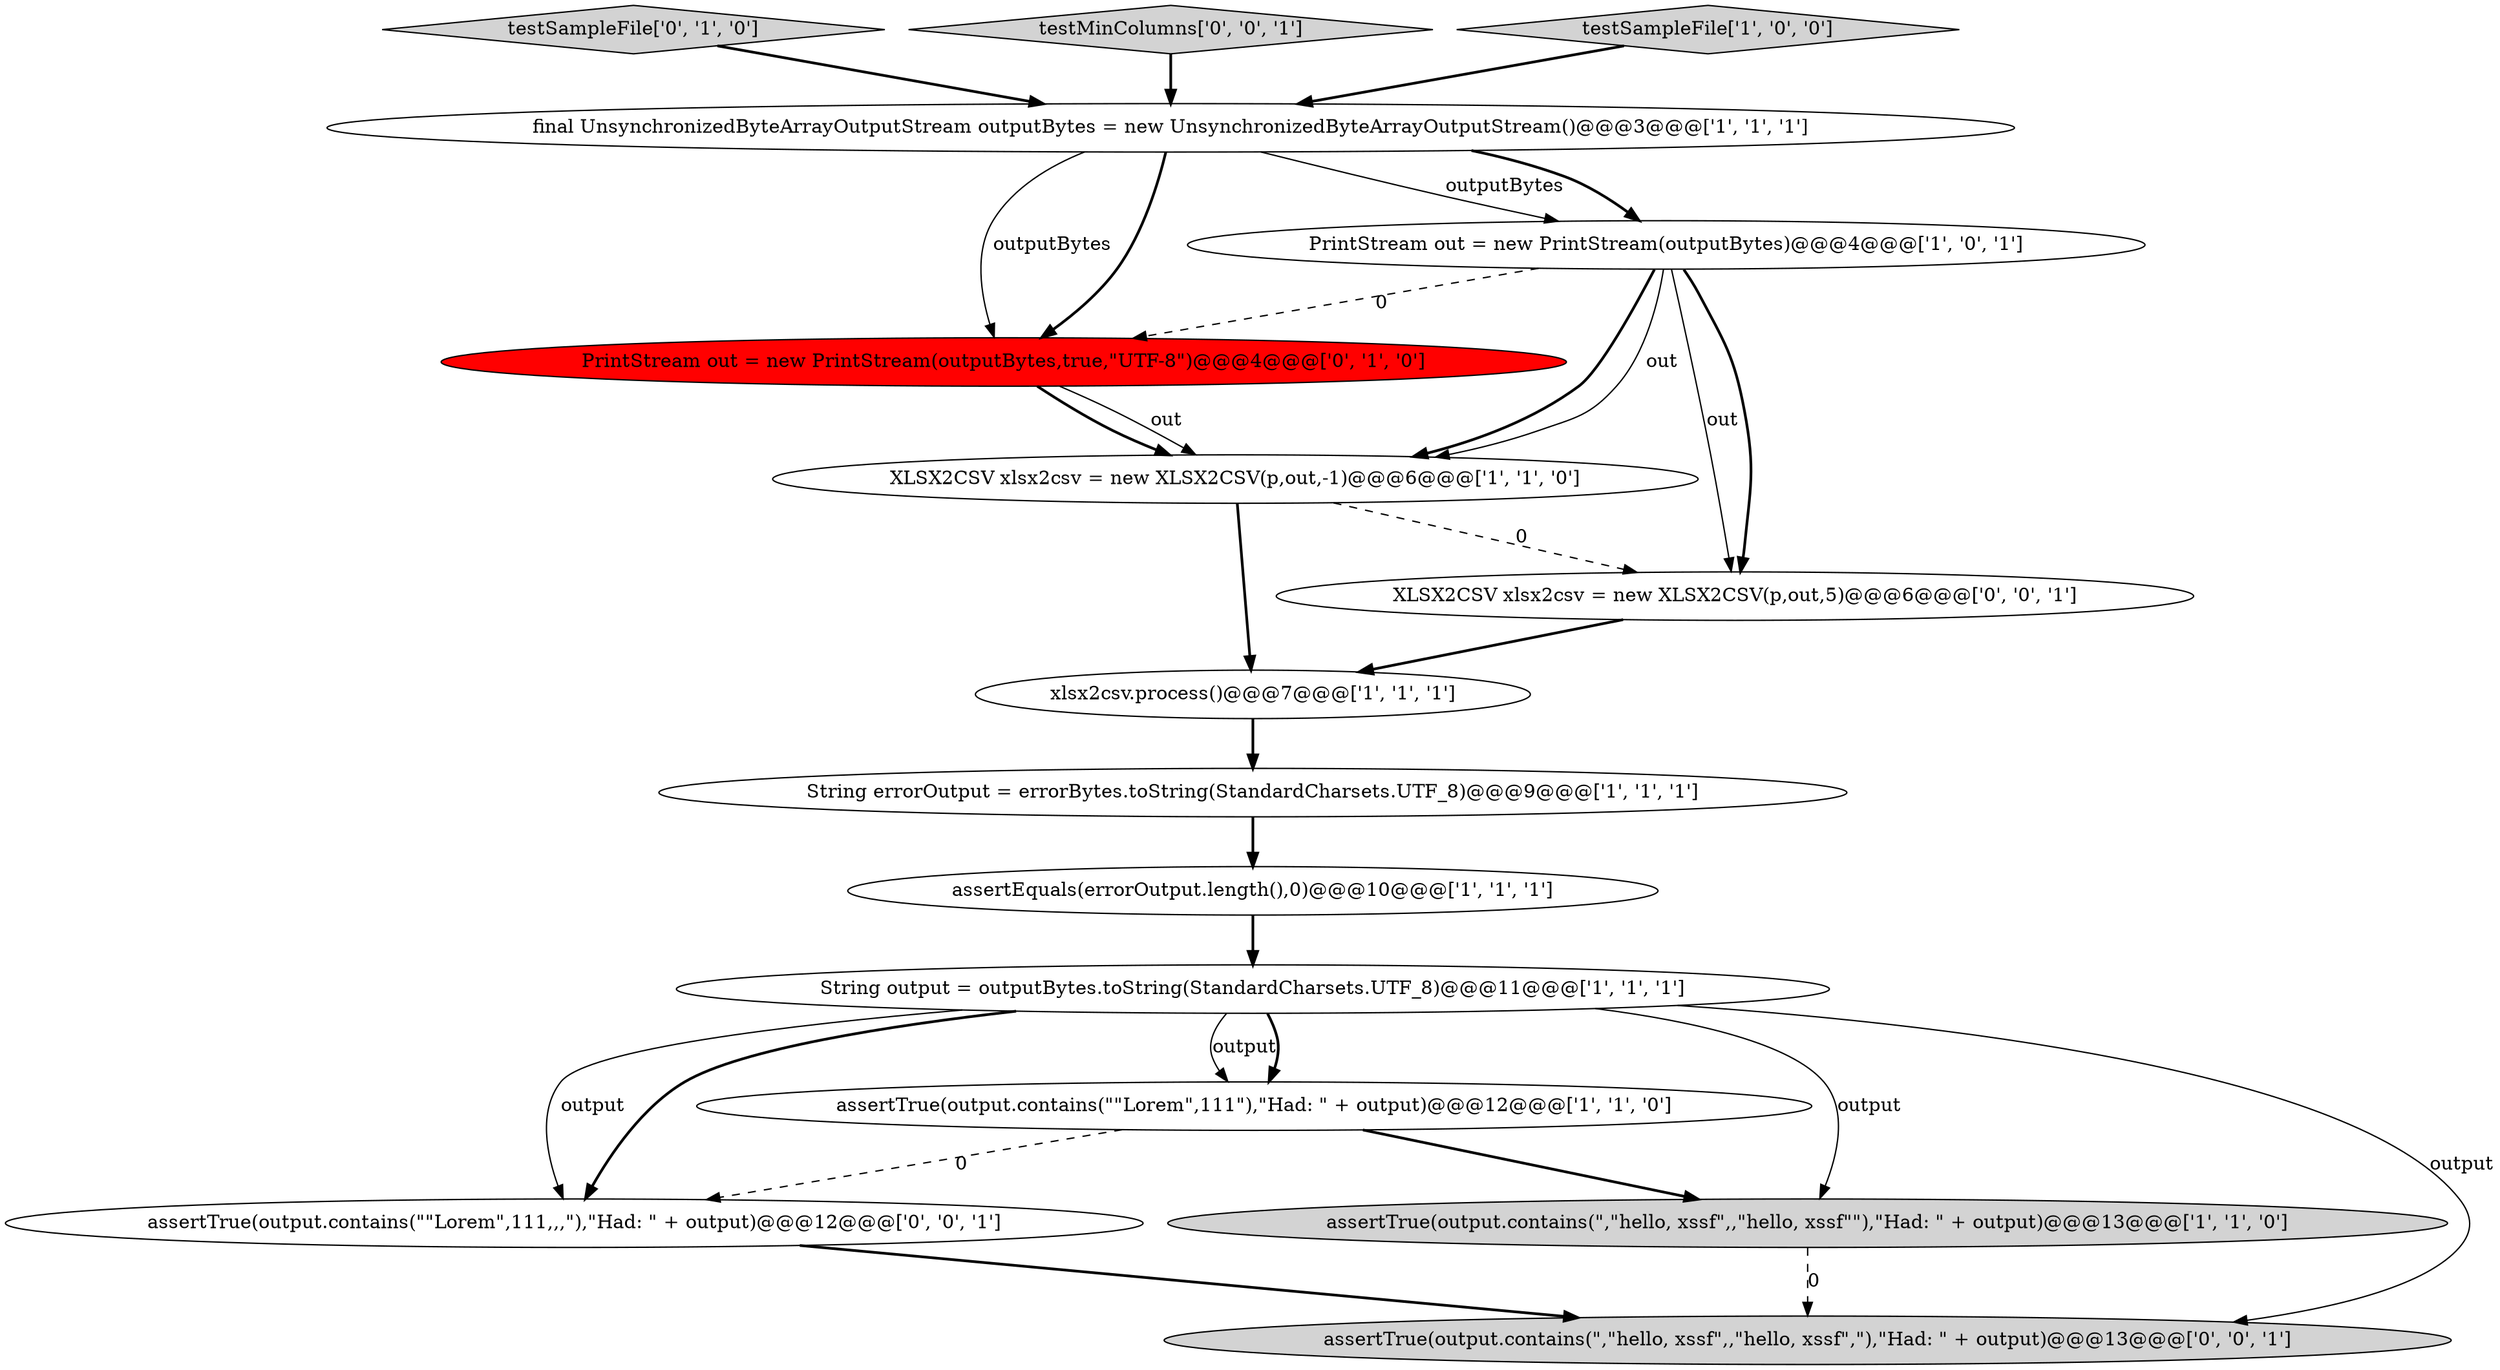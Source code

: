 digraph {
2 [style = filled, label = "PrintStream out = new PrintStream(outputBytes)@@@4@@@['1', '0', '1']", fillcolor = white, shape = ellipse image = "AAA0AAABBB1BBB"];
9 [style = filled, label = "assertEquals(errorOutput.length(),0)@@@10@@@['1', '1', '1']", fillcolor = white, shape = ellipse image = "AAA0AAABBB1BBB"];
12 [style = filled, label = "assertTrue(output.contains(\"\"Lorem\",111,,,\"),\"Had: \" + output)@@@12@@@['0', '0', '1']", fillcolor = white, shape = ellipse image = "AAA0AAABBB3BBB"];
13 [style = filled, label = "assertTrue(output.contains(\",\"hello, xssf\",,\"hello, xssf\",\"),\"Had: \" + output)@@@13@@@['0', '0', '1']", fillcolor = lightgray, shape = ellipse image = "AAA0AAABBB3BBB"];
14 [style = filled, label = "XLSX2CSV xlsx2csv = new XLSX2CSV(p,out,5)@@@6@@@['0', '0', '1']", fillcolor = white, shape = ellipse image = "AAA0AAABBB3BBB"];
10 [style = filled, label = "PrintStream out = new PrintStream(outputBytes,true,\"UTF-8\")@@@4@@@['0', '1', '0']", fillcolor = red, shape = ellipse image = "AAA1AAABBB2BBB"];
6 [style = filled, label = "XLSX2CSV xlsx2csv = new XLSX2CSV(p,out,-1)@@@6@@@['1', '1', '0']", fillcolor = white, shape = ellipse image = "AAA0AAABBB1BBB"];
11 [style = filled, label = "testSampleFile['0', '1', '0']", fillcolor = lightgray, shape = diamond image = "AAA0AAABBB2BBB"];
8 [style = filled, label = "String errorOutput = errorBytes.toString(StandardCharsets.UTF_8)@@@9@@@['1', '1', '1']", fillcolor = white, shape = ellipse image = "AAA0AAABBB1BBB"];
4 [style = filled, label = "final UnsynchronizedByteArrayOutputStream outputBytes = new UnsynchronizedByteArrayOutputStream()@@@3@@@['1', '1', '1']", fillcolor = white, shape = ellipse image = "AAA0AAABBB1BBB"];
0 [style = filled, label = "assertTrue(output.contains(\"\"Lorem\",111\"),\"Had: \" + output)@@@12@@@['1', '1', '0']", fillcolor = white, shape = ellipse image = "AAA0AAABBB1BBB"];
3 [style = filled, label = "String output = outputBytes.toString(StandardCharsets.UTF_8)@@@11@@@['1', '1', '1']", fillcolor = white, shape = ellipse image = "AAA0AAABBB1BBB"];
5 [style = filled, label = "assertTrue(output.contains(\",\"hello, xssf\",,\"hello, xssf\"\"),\"Had: \" + output)@@@13@@@['1', '1', '0']", fillcolor = lightgray, shape = ellipse image = "AAA0AAABBB1BBB"];
15 [style = filled, label = "testMinColumns['0', '0', '1']", fillcolor = lightgray, shape = diamond image = "AAA0AAABBB3BBB"];
1 [style = filled, label = "testSampleFile['1', '0', '0']", fillcolor = lightgray, shape = diamond image = "AAA0AAABBB1BBB"];
7 [style = filled, label = "xlsx2csv.process()@@@7@@@['1', '1', '1']", fillcolor = white, shape = ellipse image = "AAA0AAABBB1BBB"];
5->13 [style = dashed, label="0"];
4->10 [style = bold, label=""];
1->4 [style = bold, label=""];
4->2 [style = solid, label="outputBytes"];
2->6 [style = bold, label=""];
11->4 [style = bold, label=""];
3->0 [style = solid, label="output"];
4->10 [style = solid, label="outputBytes"];
4->2 [style = bold, label=""];
3->5 [style = solid, label="output"];
3->12 [style = bold, label=""];
6->14 [style = dashed, label="0"];
0->12 [style = dashed, label="0"];
7->8 [style = bold, label=""];
10->6 [style = bold, label=""];
3->0 [style = bold, label=""];
2->10 [style = dashed, label="0"];
14->7 [style = bold, label=""];
12->13 [style = bold, label=""];
2->14 [style = solid, label="out"];
3->13 [style = solid, label="output"];
2->14 [style = bold, label=""];
15->4 [style = bold, label=""];
8->9 [style = bold, label=""];
2->6 [style = solid, label="out"];
9->3 [style = bold, label=""];
6->7 [style = bold, label=""];
10->6 [style = solid, label="out"];
3->12 [style = solid, label="output"];
0->5 [style = bold, label=""];
}
